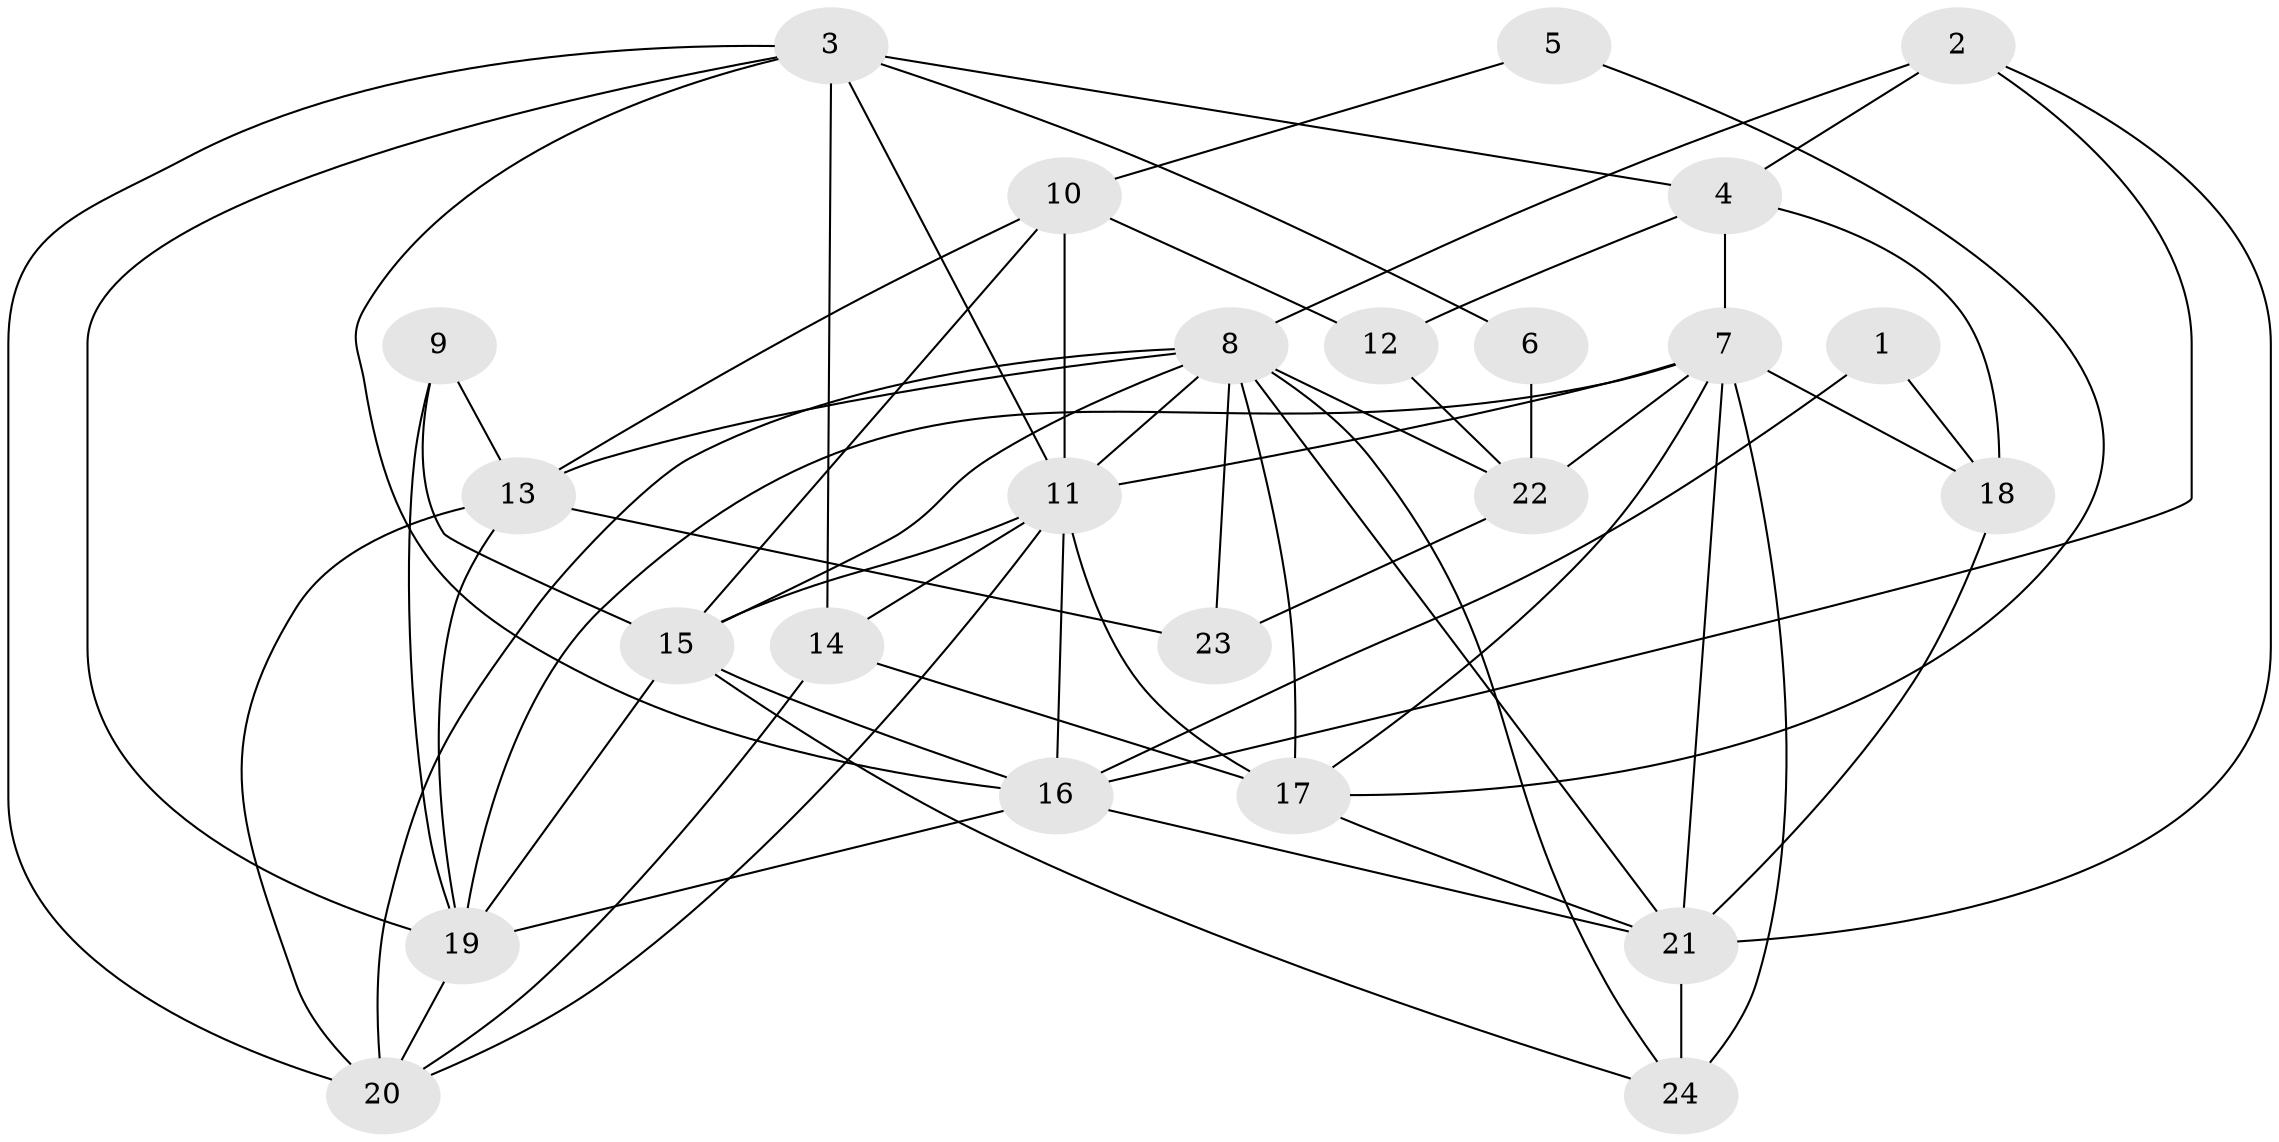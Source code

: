 // original degree distribution, {4: 0.2033898305084746, 2: 0.1864406779661017, 3: 0.2542372881355932, 7: 0.1016949152542373, 5: 0.1864406779661017, 6: 0.06779661016949153}
// Generated by graph-tools (version 1.1) at 2025/37/03/04/25 23:37:13]
// undirected, 24 vertices, 63 edges
graph export_dot {
  node [color=gray90,style=filled];
  1;
  2;
  3;
  4;
  5;
  6;
  7;
  8;
  9;
  10;
  11;
  12;
  13;
  14;
  15;
  16;
  17;
  18;
  19;
  20;
  21;
  22;
  23;
  24;
  1 -- 16 [weight=1.0];
  1 -- 18 [weight=1.0];
  2 -- 4 [weight=1.0];
  2 -- 8 [weight=1.0];
  2 -- 16 [weight=1.0];
  2 -- 21 [weight=1.0];
  3 -- 4 [weight=1.0];
  3 -- 6 [weight=2.0];
  3 -- 11 [weight=1.0];
  3 -- 14 [weight=1.0];
  3 -- 16 [weight=1.0];
  3 -- 19 [weight=1.0];
  3 -- 20 [weight=1.0];
  4 -- 7 [weight=1.0];
  4 -- 12 [weight=1.0];
  4 -- 18 [weight=1.0];
  5 -- 10 [weight=1.0];
  5 -- 17 [weight=1.0];
  6 -- 22 [weight=3.0];
  7 -- 11 [weight=1.0];
  7 -- 17 [weight=1.0];
  7 -- 18 [weight=2.0];
  7 -- 19 [weight=1.0];
  7 -- 21 [weight=1.0];
  7 -- 22 [weight=1.0];
  7 -- 24 [weight=2.0];
  8 -- 11 [weight=2.0];
  8 -- 13 [weight=1.0];
  8 -- 15 [weight=1.0];
  8 -- 17 [weight=2.0];
  8 -- 20 [weight=1.0];
  8 -- 21 [weight=1.0];
  8 -- 22 [weight=3.0];
  8 -- 23 [weight=2.0];
  8 -- 24 [weight=1.0];
  9 -- 13 [weight=1.0];
  9 -- 15 [weight=1.0];
  9 -- 19 [weight=1.0];
  10 -- 11 [weight=1.0];
  10 -- 12 [weight=1.0];
  10 -- 13 [weight=1.0];
  10 -- 15 [weight=3.0];
  11 -- 14 [weight=1.0];
  11 -- 15 [weight=1.0];
  11 -- 16 [weight=1.0];
  11 -- 17 [weight=3.0];
  11 -- 20 [weight=1.0];
  12 -- 22 [weight=1.0];
  13 -- 19 [weight=1.0];
  13 -- 20 [weight=1.0];
  13 -- 23 [weight=1.0];
  14 -- 17 [weight=2.0];
  14 -- 20 [weight=1.0];
  15 -- 16 [weight=1.0];
  15 -- 19 [weight=2.0];
  15 -- 24 [weight=1.0];
  16 -- 19 [weight=1.0];
  16 -- 21 [weight=1.0];
  17 -- 21 [weight=2.0];
  18 -- 21 [weight=1.0];
  19 -- 20 [weight=1.0];
  21 -- 24 [weight=1.0];
  22 -- 23 [weight=1.0];
}
